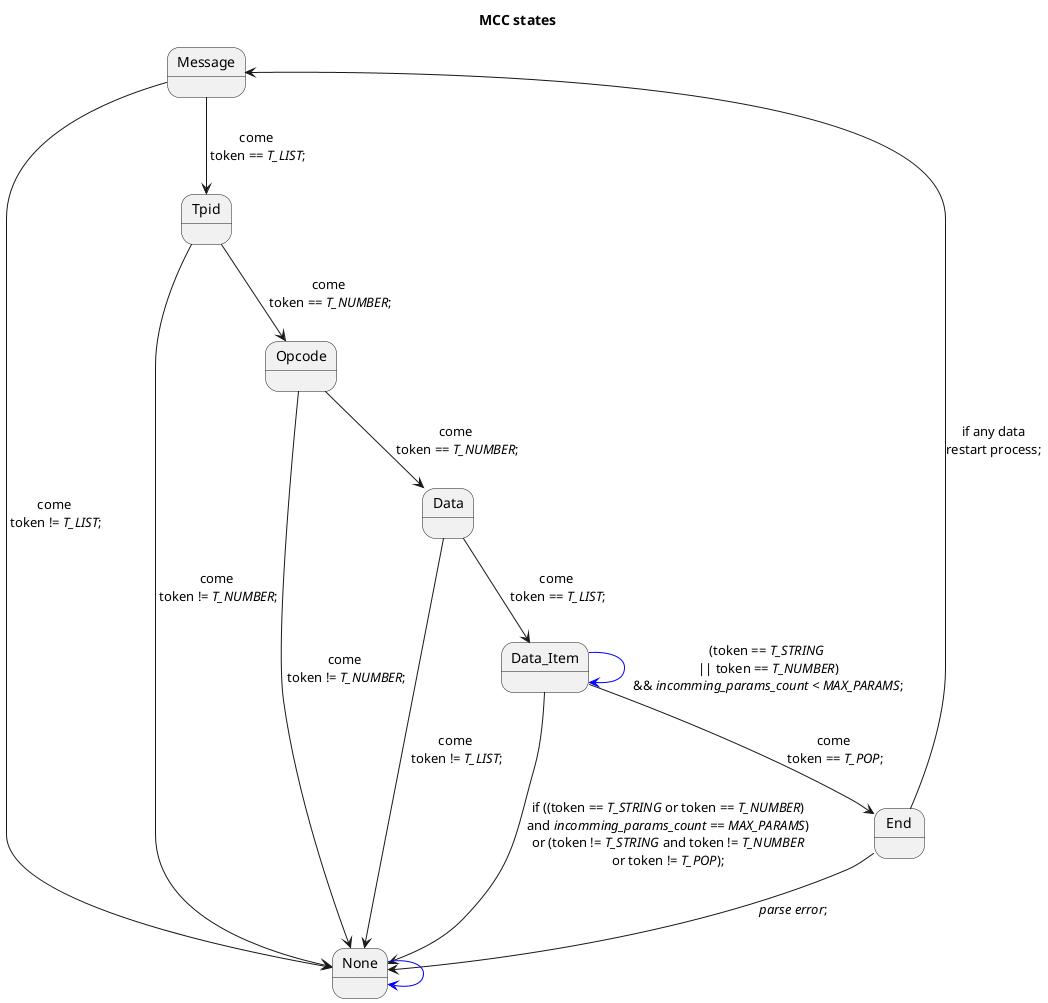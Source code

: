@startuml

title MCC states

/'
*******************************************
States Definitions
*******************************************
'/
State Message
State Tpid
State Opcode
State Data
State Data_Item
State End
State None

/'*******************************************'/

Message --> Tpid : come\n token == //T_LIST//;
Message --> None : come\n token != //T_LIST//;

Tpid --> Opcode : come\n token == //T_NUMBER//;
Tpid --> None : come\n token != //T_NUMBER//;

Opcode --> Data : come\n token == //T_NUMBER//;
Opcode --> None : come\n token != //T_NUMBER//;

Data --> Data_Item : come\n token == //T_LIST//;
Data --> None : come\n token != //T_LIST//;

Data_Item --> End : come\n token == //T_POP//;
Data_Item --> None : if ((token == //T_STRING// or token == //T_NUMBER//)\nand //incomming_params_count == MAX_PARAMS//)\nor (token != //T_STRING// and token != //T_NUMBER//\nor token != //T_POP//);
Data_Item -[#blue]-> Data_Item : (token == //T_STRING//\n || token == //T_NUMBER//)\n && //incomming_params_count < MAX_PARAMS//;

End --> None : //parse error//;
End --> Message : if any data\nrestart process;
None -[#blue]-> None

@enduml